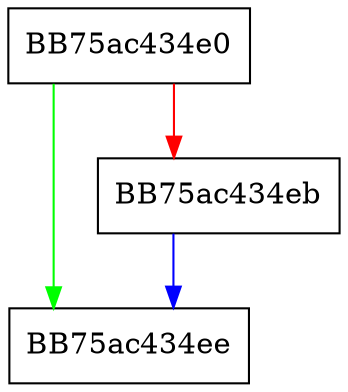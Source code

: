 digraph GetPath {
  node [shape="box"];
  graph [splines=ortho];
  BB75ac434e0 -> BB75ac434ee [color="green"];
  BB75ac434e0 -> BB75ac434eb [color="red"];
  BB75ac434eb -> BB75ac434ee [color="blue"];
}